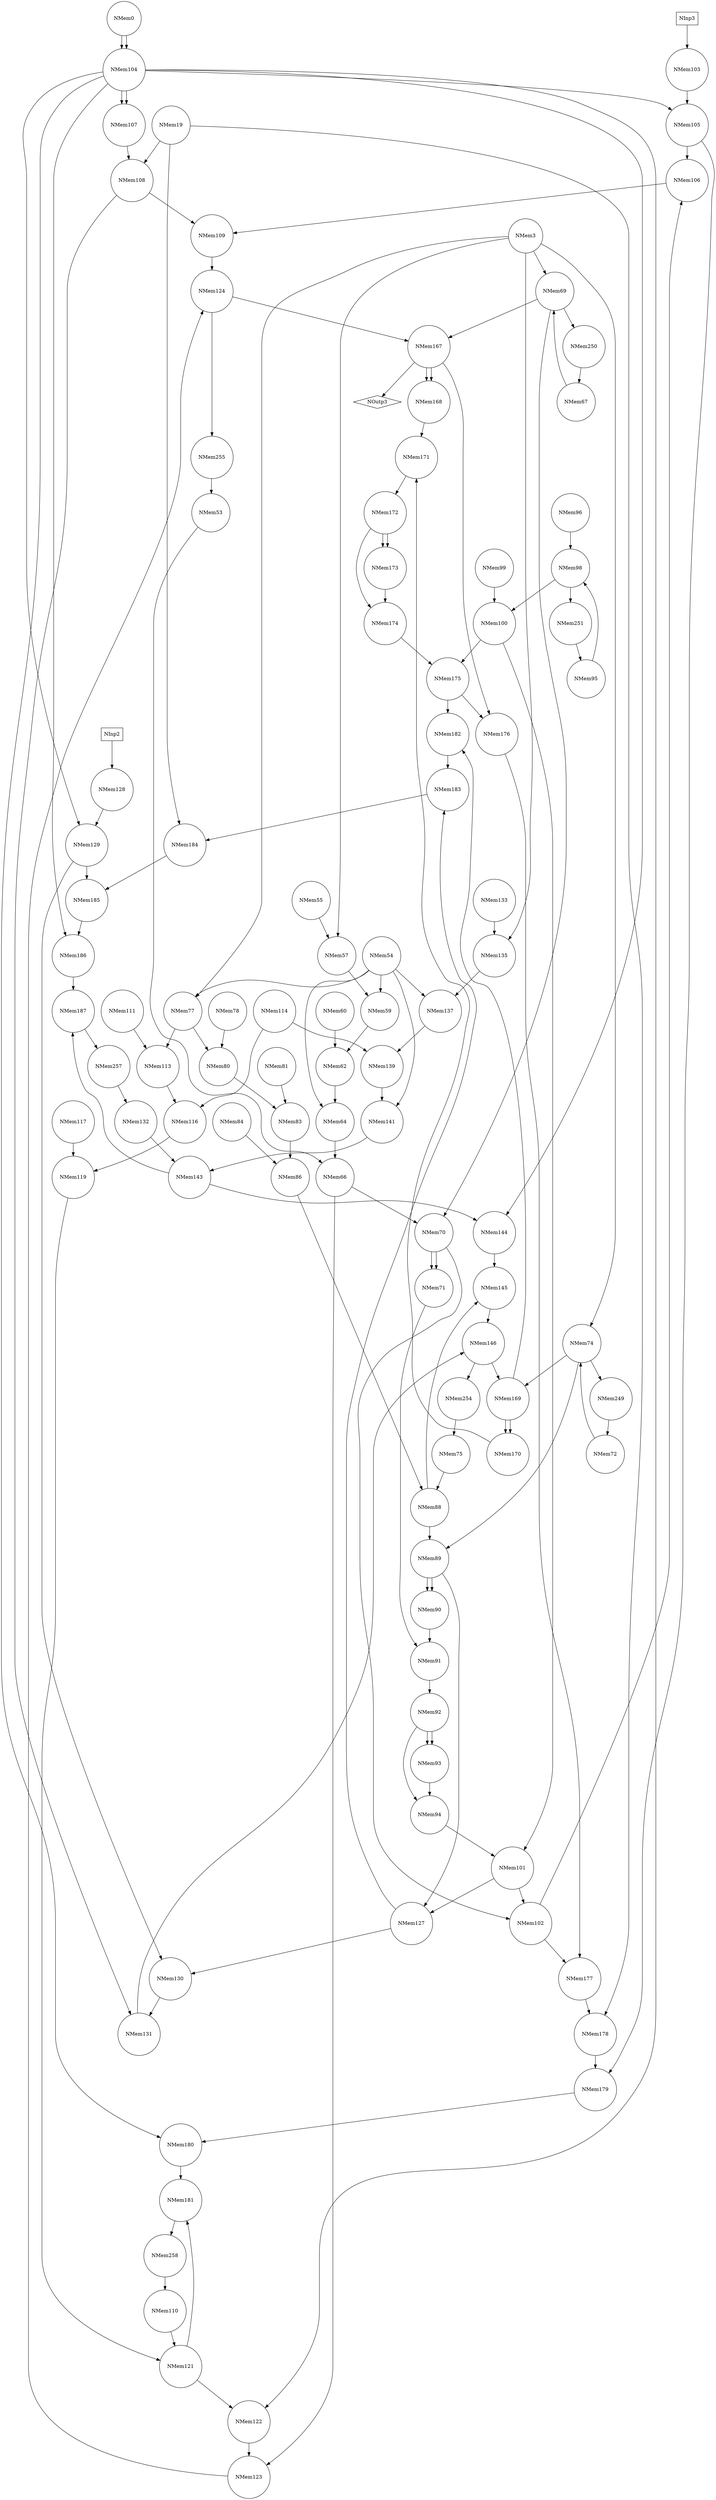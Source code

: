 digraph dataflow {
node [shape = circle];
NMem0 NMem3 NMem19 NMem53 NMem54 NMem55 NMem57 NMem59 NMem60 NMem62 NMem64 NMem66 NMem67 NMem69 NMem70 NMem71 NMem72 NMem74 NMem75 NMem77 NMem78 NMem80 NMem81 NMem83 NMem84 NMem86 NMem88 NMem89 NMem90 NMem91 NMem92 NMem93 NMem94 NMem95 NMem96 NMem98 NMem99 NMem100 NMem101 NMem102 NMem103 NMem104 NMem105 NMem106 NMem107 NMem108 NMem109 NMem110 NMem111 NMem113 NMem114 NMem116 NMem117 NMem119 NMem121 NMem122 NMem123 NMem124 NMem127 NMem128 NMem129 NMem130 NMem131 NMem132 NMem133 NMem135 NMem137 NMem139 NMem141 NMem143 NMem144 NMem145 NMem146 NMem167 NMem168 NMem169 NMem170 NMem171 NMem172 NMem173 NMem174 NMem175 NMem176 NMem177 NMem178 NMem179 NMem180 NMem181 NMem182 NMem183 NMem184 NMem185 NMem186 NMem187 NMem249 NMem250 NMem251 NMem254 NMem255 NMem257 NMem258 ;
node [shape = box];
NInp2 NInp3 ;
node [shape = diamond];
NOutp3 ;
NMem255 -> NMem53;
NMem55 -> NMem57;
NMem3 -> NMem57;
NMem54 -> NMem59;
NMem57 -> NMem59;
NMem60 -> NMem62;
NMem59 -> NMem62;
NMem54 -> NMem64;
NMem62 -> NMem64;
NMem64 -> NMem66;
NMem53 -> NMem66;
NMem250 -> NMem67;
NMem3 -> NMem69;
NMem67 -> NMem69;
NMem69 -> NMem70;
NMem66 -> NMem70;
NMem70 -> NMem71;
NMem70 -> NMem71;
NMem249 -> NMem72;
NMem3 -> NMem74;
NMem72 -> NMem74;
NMem254 -> NMem75;
NMem54 -> NMem77;
NMem3 -> NMem77;
NMem78 -> NMem80;
NMem77 -> NMem80;
NMem81 -> NMem83;
NMem80 -> NMem83;
NMem84 -> NMem86;
NMem83 -> NMem86;
NMem86 -> NMem88;
NMem75 -> NMem88;
NMem74 -> NMem89;
NMem88 -> NMem89;
NMem89 -> NMem90;
NMem89 -> NMem90;
NMem90 -> NMem91;
NMem71 -> NMem91;
NMem91 -> NMem92;
NMem92 -> NMem93;
NMem92 -> NMem93;
NMem93 -> NMem94;
NMem92 -> NMem94;
NMem251 -> NMem95;
NMem96 -> NMem98;
NMem95 -> NMem98;
NMem99 -> NMem100;
NMem98 -> NMem100;
NMem100 -> NMem101;
NMem94 -> NMem101;
NMem70 -> NMem102;
NMem101 -> NMem102;
NInp3 -> NMem103;
NMem0 -> NMem104;
NMem0 -> NMem104;
NMem103 -> NMem105;
NMem104 -> NMem105;
NMem105 -> NMem106;
NMem102 -> NMem106;
NMem104 -> NMem107;
NMem104 -> NMem107;
NMem107 -> NMem108;
NMem19 -> NMem108;
NMem106 -> NMem109;
NMem108 -> NMem109;
NMem258 -> NMem110;
NMem111 -> NMem113;
NMem77 -> NMem113;
NMem114 -> NMem116;
NMem113 -> NMem116;
NMem117 -> NMem119;
NMem116 -> NMem119;
NMem119 -> NMem121;
NMem110 -> NMem121;
NMem121 -> NMem122;
NMem104 -> NMem122;
NMem66 -> NMem123;
NMem122 -> NMem123;
NMem123 -> NMem124;
NMem109 -> NMem124;
NMem89 -> NMem127;
NMem101 -> NMem127;
NInp2 -> NMem128;
NMem128 -> NMem129;
NMem104 -> NMem129;
NMem129 -> NMem130;
NMem127 -> NMem130;
NMem130 -> NMem131;
NMem108 -> NMem131;
NMem257 -> NMem132;
NMem133 -> NMem135;
NMem3 -> NMem135;
NMem54 -> NMem137;
NMem135 -> NMem137;
NMem114 -> NMem139;
NMem137 -> NMem139;
NMem54 -> NMem141;
NMem139 -> NMem141;
NMem141 -> NMem143;
NMem132 -> NMem143;
NMem143 -> NMem144;
NMem104 -> NMem144;
NMem88 -> NMem145;
NMem144 -> NMem145;
NMem145 -> NMem146;
NMem131 -> NMem146;
NMem69 -> NMem167;
NMem124 -> NMem167;
NMem167 -> NMem168;
NMem167 -> NMem168;
NMem74 -> NMem169;
NMem146 -> NMem169;
NMem169 -> NMem170;
NMem169 -> NMem170;
NMem170 -> NMem171;
NMem168 -> NMem171;
NMem171 -> NMem172;
NMem172 -> NMem173;
NMem172 -> NMem173;
NMem173 -> NMem174;
NMem172 -> NMem174;
NMem100 -> NMem175;
NMem174 -> NMem175;
NMem167 -> NMem176;
NMem175 -> NMem176;
NMem176 -> NMem177;
NMem102 -> NMem177;
NMem177 -> NMem178;
NMem19 -> NMem178;
NMem105 -> NMem179;
NMem178 -> NMem179;
NMem179 -> NMem180;
NMem104 -> NMem180;
NMem121 -> NMem181;
NMem180 -> NMem181;
NMem169 -> NMem182;
NMem175 -> NMem182;
NMem182 -> NMem183;
NMem127 -> NMem183;
NMem183 -> NMem184;
NMem19 -> NMem184;
NMem129 -> NMem185;
NMem184 -> NMem185;
NMem185 -> NMem186;
NMem104 -> NMem186;
NMem143 -> NMem187;
NMem186 -> NMem187;
NMem167 -> NOutp3;
NMem74 -> NMem249;
NMem69 -> NMem250;
NMem98 -> NMem251;
NMem146 -> NMem254;
NMem124 -> NMem255;
NMem187 -> NMem257;
NMem181 -> NMem258;
}

